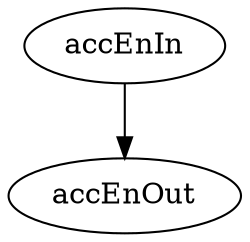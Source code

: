 strict digraph "" {
	accEnIn	 [complexity=2,
		importance=0.0588235294118,
		rank=0.0294117647059];
	accEnOut	 [complexity=0,
		importance=0.0352940278895,
		rank=0.0];
	accEnIn -> accEnOut;
}
